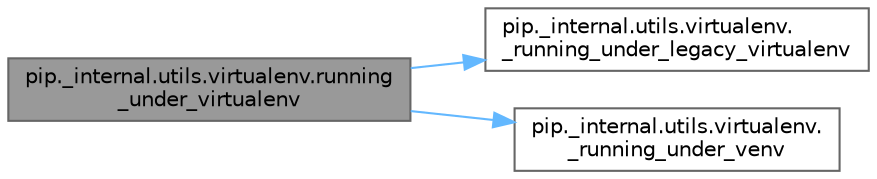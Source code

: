 digraph "pip._internal.utils.virtualenv.running_under_virtualenv"
{
 // LATEX_PDF_SIZE
  bgcolor="transparent";
  edge [fontname=Helvetica,fontsize=10,labelfontname=Helvetica,labelfontsize=10];
  node [fontname=Helvetica,fontsize=10,shape=box,height=0.2,width=0.4];
  rankdir="LR";
  Node1 [id="Node000001",label="pip._internal.utils.virtualenv.running\l_under_virtualenv",height=0.2,width=0.4,color="gray40", fillcolor="grey60", style="filled", fontcolor="black",tooltip=" "];
  Node1 -> Node2 [id="edge1_Node000001_Node000002",color="steelblue1",style="solid",tooltip=" "];
  Node2 [id="Node000002",label="pip._internal.utils.virtualenv.\l_running_under_legacy_virtualenv",height=0.2,width=0.4,color="grey40", fillcolor="white", style="filled",URL="$namespacepip_1_1__internal_1_1utils_1_1virtualenv.html#aaf9d4a53a44e3f745ea031e69da3d5c1",tooltip=" "];
  Node1 -> Node3 [id="edge2_Node000001_Node000003",color="steelblue1",style="solid",tooltip=" "];
  Node3 [id="Node000003",label="pip._internal.utils.virtualenv.\l_running_under_venv",height=0.2,width=0.4,color="grey40", fillcolor="white", style="filled",URL="$namespacepip_1_1__internal_1_1utils_1_1virtualenv.html#aed731bfe94b9796505e1ff4fd42b19a1",tooltip=" "];
}
